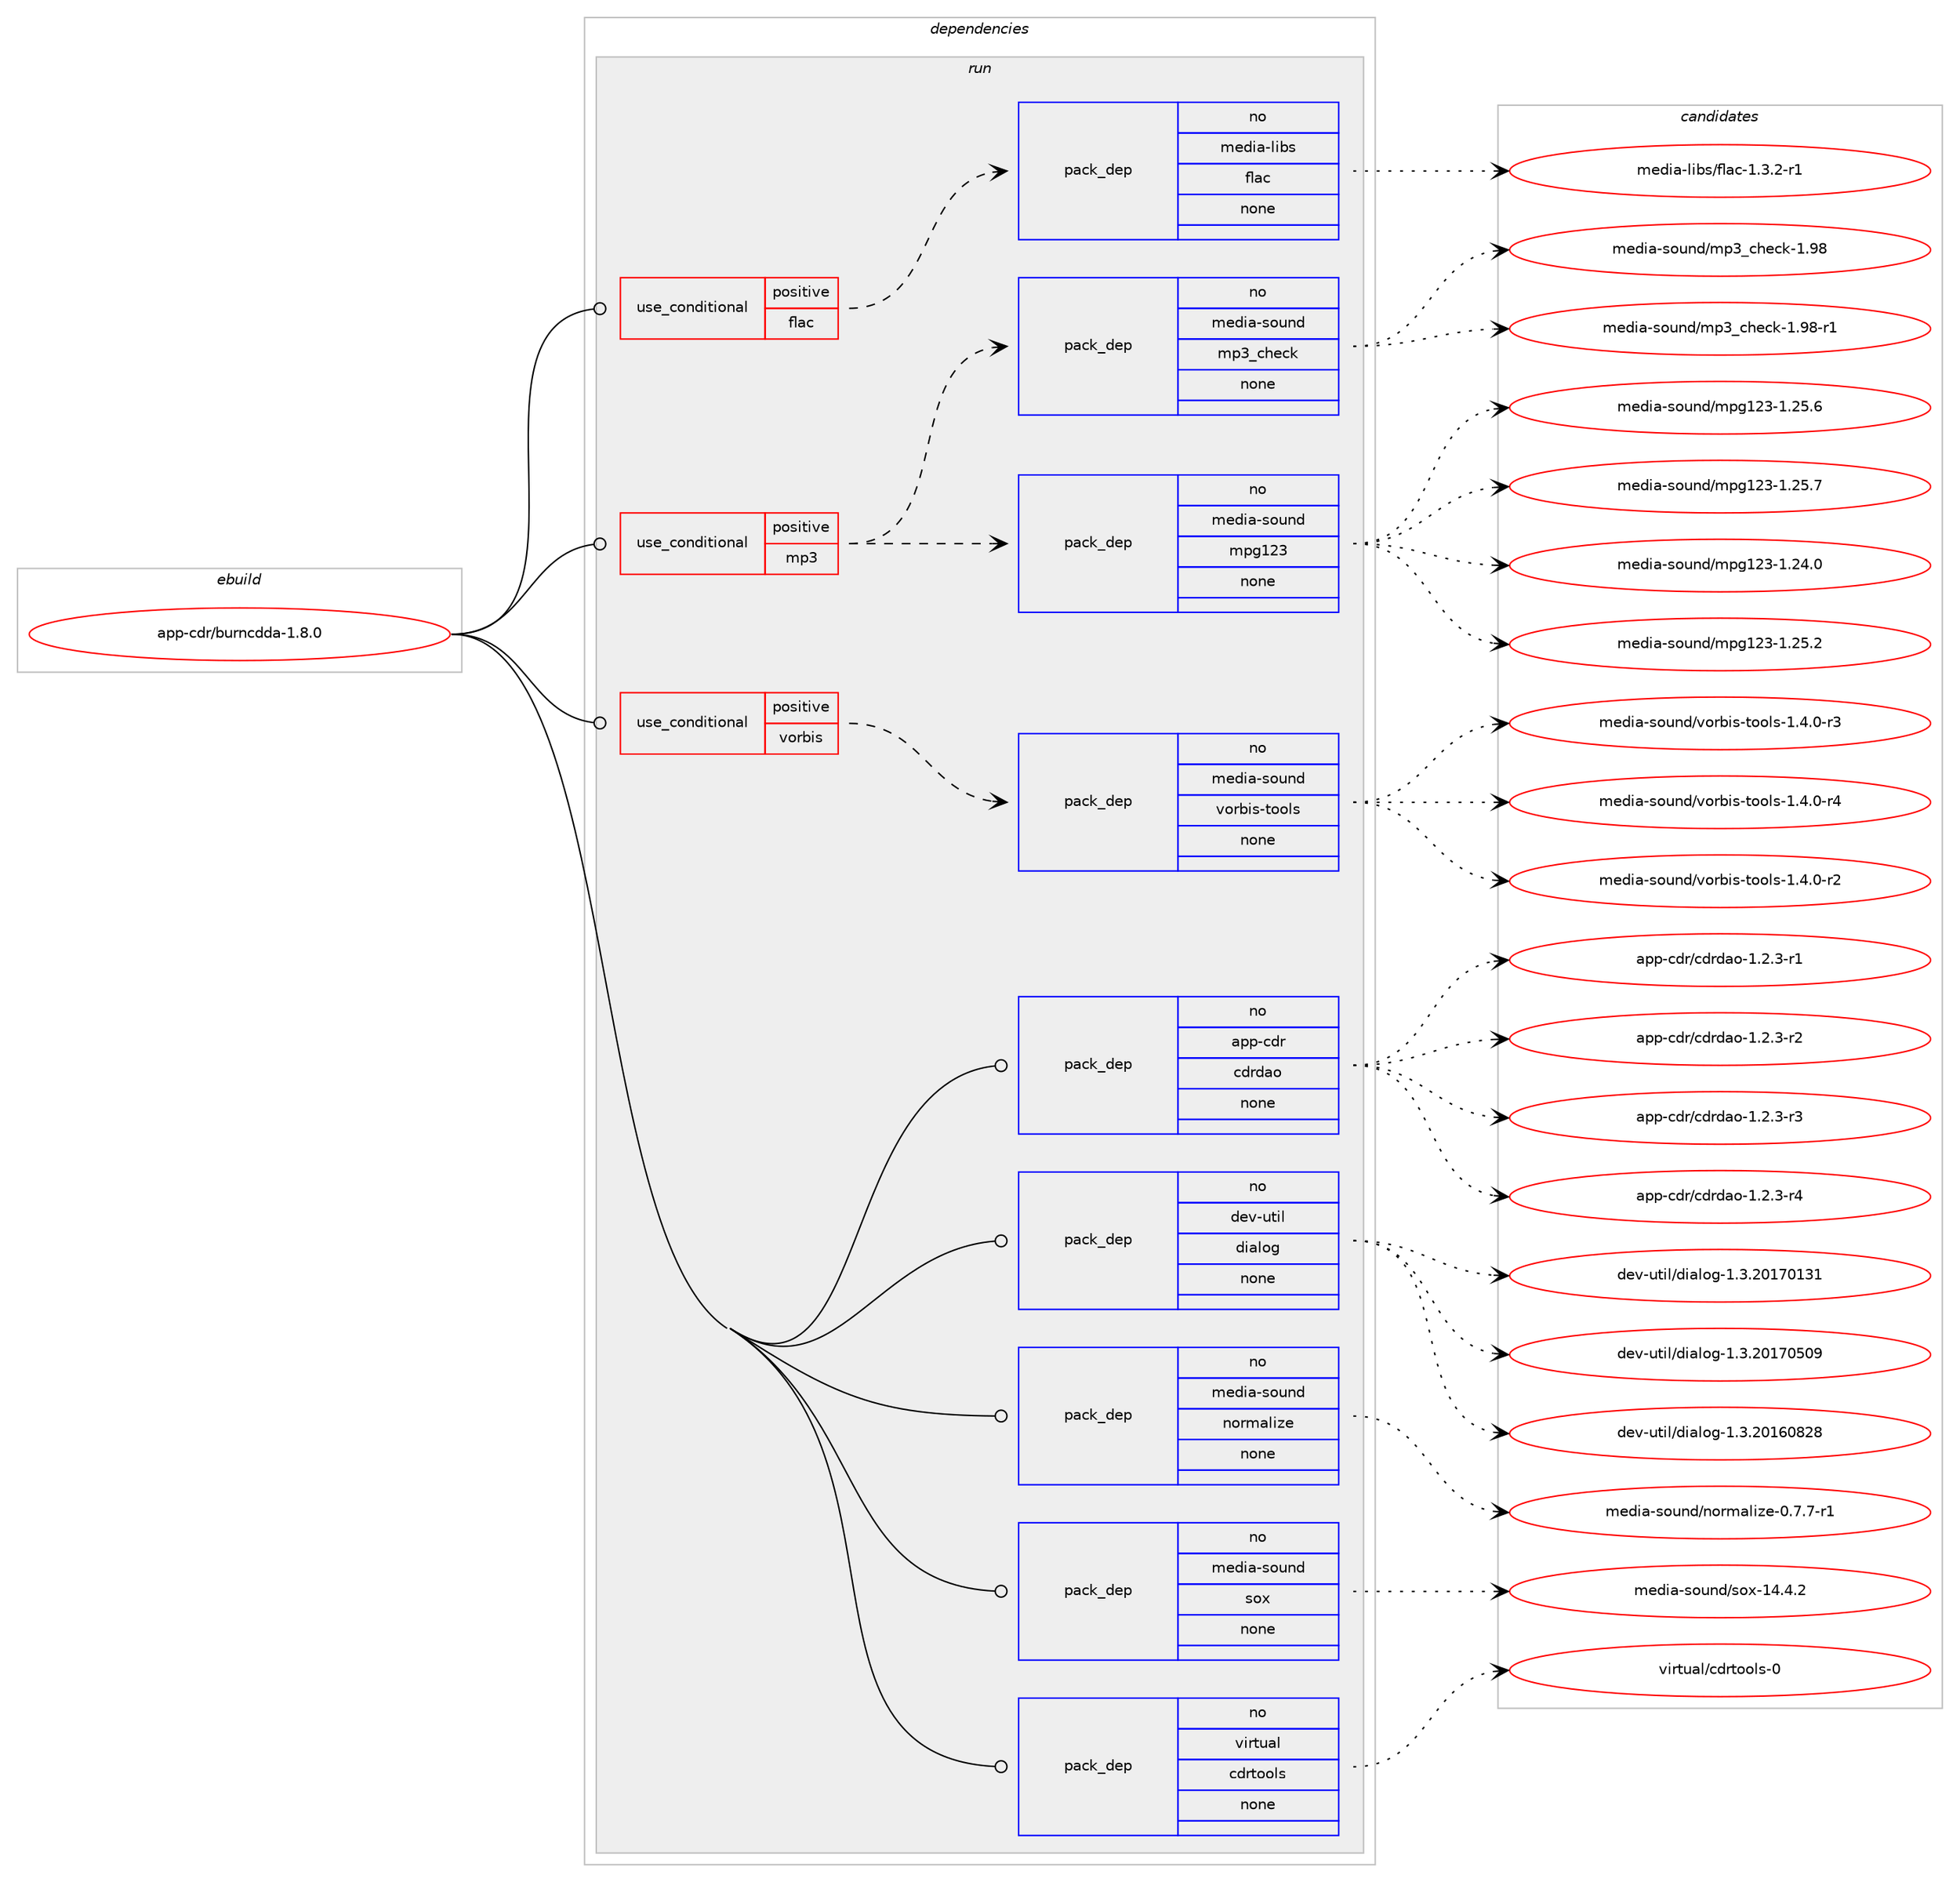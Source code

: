 digraph prolog {

# *************
# Graph options
# *************

newrank=true;
concentrate=true;
compound=true;
graph [rankdir=LR,fontname=Helvetica,fontsize=10,ranksep=1.5];#, ranksep=2.5, nodesep=0.2];
edge  [arrowhead=vee];
node  [fontname=Helvetica,fontsize=10];

# **********
# The ebuild
# **********

subgraph cluster_leftcol {
color=gray;
rank=same;
label=<<i>ebuild</i>>;
id [label="app-cdr/burncdda-1.8.0", color=red, width=4, href="../app-cdr/burncdda-1.8.0.svg"];
}

# ****************
# The dependencies
# ****************

subgraph cluster_midcol {
color=gray;
label=<<i>dependencies</i>>;
subgraph cluster_compile {
fillcolor="#eeeeee";
style=filled;
label=<<i>compile</i>>;
}
subgraph cluster_compileandrun {
fillcolor="#eeeeee";
style=filled;
label=<<i>compile and run</i>>;
}
subgraph cluster_run {
fillcolor="#eeeeee";
style=filled;
label=<<i>run</i>>;
subgraph cond3129 {
dependency11542 [label=<<TABLE BORDER="0" CELLBORDER="1" CELLSPACING="0" CELLPADDING="4"><TR><TD ROWSPAN="3" CELLPADDING="10">use_conditional</TD></TR><TR><TD>positive</TD></TR><TR><TD>flac</TD></TR></TABLE>>, shape=none, color=red];
subgraph pack8200 {
dependency11543 [label=<<TABLE BORDER="0" CELLBORDER="1" CELLSPACING="0" CELLPADDING="4" WIDTH="220"><TR><TD ROWSPAN="6" CELLPADDING="30">pack_dep</TD></TR><TR><TD WIDTH="110">no</TD></TR><TR><TD>media-libs</TD></TR><TR><TD>flac</TD></TR><TR><TD>none</TD></TR><TR><TD></TD></TR></TABLE>>, shape=none, color=blue];
}
dependency11542:e -> dependency11543:w [weight=20,style="dashed",arrowhead="vee"];
}
id:e -> dependency11542:w [weight=20,style="solid",arrowhead="odot"];
subgraph cond3130 {
dependency11544 [label=<<TABLE BORDER="0" CELLBORDER="1" CELLSPACING="0" CELLPADDING="4"><TR><TD ROWSPAN="3" CELLPADDING="10">use_conditional</TD></TR><TR><TD>positive</TD></TR><TR><TD>mp3</TD></TR></TABLE>>, shape=none, color=red];
subgraph pack8201 {
dependency11545 [label=<<TABLE BORDER="0" CELLBORDER="1" CELLSPACING="0" CELLPADDING="4" WIDTH="220"><TR><TD ROWSPAN="6" CELLPADDING="30">pack_dep</TD></TR><TR><TD WIDTH="110">no</TD></TR><TR><TD>media-sound</TD></TR><TR><TD>mpg123</TD></TR><TR><TD>none</TD></TR><TR><TD></TD></TR></TABLE>>, shape=none, color=blue];
}
dependency11544:e -> dependency11545:w [weight=20,style="dashed",arrowhead="vee"];
subgraph pack8202 {
dependency11546 [label=<<TABLE BORDER="0" CELLBORDER="1" CELLSPACING="0" CELLPADDING="4" WIDTH="220"><TR><TD ROWSPAN="6" CELLPADDING="30">pack_dep</TD></TR><TR><TD WIDTH="110">no</TD></TR><TR><TD>media-sound</TD></TR><TR><TD>mp3_check</TD></TR><TR><TD>none</TD></TR><TR><TD></TD></TR></TABLE>>, shape=none, color=blue];
}
dependency11544:e -> dependency11546:w [weight=20,style="dashed",arrowhead="vee"];
}
id:e -> dependency11544:w [weight=20,style="solid",arrowhead="odot"];
subgraph cond3131 {
dependency11547 [label=<<TABLE BORDER="0" CELLBORDER="1" CELLSPACING="0" CELLPADDING="4"><TR><TD ROWSPAN="3" CELLPADDING="10">use_conditional</TD></TR><TR><TD>positive</TD></TR><TR><TD>vorbis</TD></TR></TABLE>>, shape=none, color=red];
subgraph pack8203 {
dependency11548 [label=<<TABLE BORDER="0" CELLBORDER="1" CELLSPACING="0" CELLPADDING="4" WIDTH="220"><TR><TD ROWSPAN="6" CELLPADDING="30">pack_dep</TD></TR><TR><TD WIDTH="110">no</TD></TR><TR><TD>media-sound</TD></TR><TR><TD>vorbis-tools</TD></TR><TR><TD>none</TD></TR><TR><TD></TD></TR></TABLE>>, shape=none, color=blue];
}
dependency11547:e -> dependency11548:w [weight=20,style="dashed",arrowhead="vee"];
}
id:e -> dependency11547:w [weight=20,style="solid",arrowhead="odot"];
subgraph pack8204 {
dependency11549 [label=<<TABLE BORDER="0" CELLBORDER="1" CELLSPACING="0" CELLPADDING="4" WIDTH="220"><TR><TD ROWSPAN="6" CELLPADDING="30">pack_dep</TD></TR><TR><TD WIDTH="110">no</TD></TR><TR><TD>app-cdr</TD></TR><TR><TD>cdrdao</TD></TR><TR><TD>none</TD></TR><TR><TD></TD></TR></TABLE>>, shape=none, color=blue];
}
id:e -> dependency11549:w [weight=20,style="solid",arrowhead="odot"];
subgraph pack8205 {
dependency11550 [label=<<TABLE BORDER="0" CELLBORDER="1" CELLSPACING="0" CELLPADDING="4" WIDTH="220"><TR><TD ROWSPAN="6" CELLPADDING="30">pack_dep</TD></TR><TR><TD WIDTH="110">no</TD></TR><TR><TD>dev-util</TD></TR><TR><TD>dialog</TD></TR><TR><TD>none</TD></TR><TR><TD></TD></TR></TABLE>>, shape=none, color=blue];
}
id:e -> dependency11550:w [weight=20,style="solid",arrowhead="odot"];
subgraph pack8206 {
dependency11551 [label=<<TABLE BORDER="0" CELLBORDER="1" CELLSPACING="0" CELLPADDING="4" WIDTH="220"><TR><TD ROWSPAN="6" CELLPADDING="30">pack_dep</TD></TR><TR><TD WIDTH="110">no</TD></TR><TR><TD>media-sound</TD></TR><TR><TD>normalize</TD></TR><TR><TD>none</TD></TR><TR><TD></TD></TR></TABLE>>, shape=none, color=blue];
}
id:e -> dependency11551:w [weight=20,style="solid",arrowhead="odot"];
subgraph pack8207 {
dependency11552 [label=<<TABLE BORDER="0" CELLBORDER="1" CELLSPACING="0" CELLPADDING="4" WIDTH="220"><TR><TD ROWSPAN="6" CELLPADDING="30">pack_dep</TD></TR><TR><TD WIDTH="110">no</TD></TR><TR><TD>media-sound</TD></TR><TR><TD>sox</TD></TR><TR><TD>none</TD></TR><TR><TD></TD></TR></TABLE>>, shape=none, color=blue];
}
id:e -> dependency11552:w [weight=20,style="solid",arrowhead="odot"];
subgraph pack8208 {
dependency11553 [label=<<TABLE BORDER="0" CELLBORDER="1" CELLSPACING="0" CELLPADDING="4" WIDTH="220"><TR><TD ROWSPAN="6" CELLPADDING="30">pack_dep</TD></TR><TR><TD WIDTH="110">no</TD></TR><TR><TD>virtual</TD></TR><TR><TD>cdrtools</TD></TR><TR><TD>none</TD></TR><TR><TD></TD></TR></TABLE>>, shape=none, color=blue];
}
id:e -> dependency11553:w [weight=20,style="solid",arrowhead="odot"];
}
}

# **************
# The candidates
# **************

subgraph cluster_choices {
rank=same;
color=gray;
label=<<i>candidates</i>>;

subgraph choice8200 {
color=black;
nodesep=1;
choice1091011001059745108105981154710210897994549465146504511449 [label="media-libs/flac-1.3.2-r1", color=red, width=4,href="../media-libs/flac-1.3.2-r1.svg"];
dependency11543:e -> choice1091011001059745108105981154710210897994549465146504511449:w [style=dotted,weight="100"];
}
subgraph choice8201 {
color=black;
nodesep=1;
choice10910110010597451151111171101004710911210349505145494650524648 [label="media-sound/mpg123-1.24.0", color=red, width=4,href="../media-sound/mpg123-1.24.0.svg"];
choice10910110010597451151111171101004710911210349505145494650534650 [label="media-sound/mpg123-1.25.2", color=red, width=4,href="../media-sound/mpg123-1.25.2.svg"];
choice10910110010597451151111171101004710911210349505145494650534654 [label="media-sound/mpg123-1.25.6", color=red, width=4,href="../media-sound/mpg123-1.25.6.svg"];
choice10910110010597451151111171101004710911210349505145494650534655 [label="media-sound/mpg123-1.25.7", color=red, width=4,href="../media-sound/mpg123-1.25.7.svg"];
dependency11545:e -> choice10910110010597451151111171101004710911210349505145494650524648:w [style=dotted,weight="100"];
dependency11545:e -> choice10910110010597451151111171101004710911210349505145494650534650:w [style=dotted,weight="100"];
dependency11545:e -> choice10910110010597451151111171101004710911210349505145494650534654:w [style=dotted,weight="100"];
dependency11545:e -> choice10910110010597451151111171101004710911210349505145494650534655:w [style=dotted,weight="100"];
}
subgraph choice8202 {
color=black;
nodesep=1;
choice109101100105974511511111711010047109112519599104101991074549465756 [label="media-sound/mp3_check-1.98", color=red, width=4,href="../media-sound/mp3_check-1.98.svg"];
choice1091011001059745115111117110100471091125195991041019910745494657564511449 [label="media-sound/mp3_check-1.98-r1", color=red, width=4,href="../media-sound/mp3_check-1.98-r1.svg"];
dependency11546:e -> choice109101100105974511511111711010047109112519599104101991074549465756:w [style=dotted,weight="100"];
dependency11546:e -> choice1091011001059745115111117110100471091125195991041019910745494657564511449:w [style=dotted,weight="100"];
}
subgraph choice8203 {
color=black;
nodesep=1;
choice10910110010597451151111171101004711811111498105115451161111111081154549465246484511450 [label="media-sound/vorbis-tools-1.4.0-r2", color=red, width=4,href="../media-sound/vorbis-tools-1.4.0-r2.svg"];
choice10910110010597451151111171101004711811111498105115451161111111081154549465246484511451 [label="media-sound/vorbis-tools-1.4.0-r3", color=red, width=4,href="../media-sound/vorbis-tools-1.4.0-r3.svg"];
choice10910110010597451151111171101004711811111498105115451161111111081154549465246484511452 [label="media-sound/vorbis-tools-1.4.0-r4", color=red, width=4,href="../media-sound/vorbis-tools-1.4.0-r4.svg"];
dependency11548:e -> choice10910110010597451151111171101004711811111498105115451161111111081154549465246484511450:w [style=dotted,weight="100"];
dependency11548:e -> choice10910110010597451151111171101004711811111498105115451161111111081154549465246484511451:w [style=dotted,weight="100"];
dependency11548:e -> choice10910110010597451151111171101004711811111498105115451161111111081154549465246484511452:w [style=dotted,weight="100"];
}
subgraph choice8204 {
color=black;
nodesep=1;
choice9711211245991001144799100114100971114549465046514511449 [label="app-cdr/cdrdao-1.2.3-r1", color=red, width=4,href="../app-cdr/cdrdao-1.2.3-r1.svg"];
choice9711211245991001144799100114100971114549465046514511450 [label="app-cdr/cdrdao-1.2.3-r2", color=red, width=4,href="../app-cdr/cdrdao-1.2.3-r2.svg"];
choice9711211245991001144799100114100971114549465046514511451 [label="app-cdr/cdrdao-1.2.3-r3", color=red, width=4,href="../app-cdr/cdrdao-1.2.3-r3.svg"];
choice9711211245991001144799100114100971114549465046514511452 [label="app-cdr/cdrdao-1.2.3-r4", color=red, width=4,href="../app-cdr/cdrdao-1.2.3-r4.svg"];
dependency11549:e -> choice9711211245991001144799100114100971114549465046514511449:w [style=dotted,weight="100"];
dependency11549:e -> choice9711211245991001144799100114100971114549465046514511450:w [style=dotted,weight="100"];
dependency11549:e -> choice9711211245991001144799100114100971114549465046514511451:w [style=dotted,weight="100"];
dependency11549:e -> choice9711211245991001144799100114100971114549465046514511452:w [style=dotted,weight="100"];
}
subgraph choice8205 {
color=black;
nodesep=1;
choice10010111845117116105108471001059710811110345494651465048495448565056 [label="dev-util/dialog-1.3.20160828", color=red, width=4,href="../dev-util/dialog-1.3.20160828.svg"];
choice10010111845117116105108471001059710811110345494651465048495548495149 [label="dev-util/dialog-1.3.20170131", color=red, width=4,href="../dev-util/dialog-1.3.20170131.svg"];
choice10010111845117116105108471001059710811110345494651465048495548534857 [label="dev-util/dialog-1.3.20170509", color=red, width=4,href="../dev-util/dialog-1.3.20170509.svg"];
dependency11550:e -> choice10010111845117116105108471001059710811110345494651465048495448565056:w [style=dotted,weight="100"];
dependency11550:e -> choice10010111845117116105108471001059710811110345494651465048495548495149:w [style=dotted,weight="100"];
dependency11550:e -> choice10010111845117116105108471001059710811110345494651465048495548534857:w [style=dotted,weight="100"];
}
subgraph choice8206 {
color=black;
nodesep=1;
choice109101100105974511511111711010047110111114109971081051221014548465546554511449 [label="media-sound/normalize-0.7.7-r1", color=red, width=4,href="../media-sound/normalize-0.7.7-r1.svg"];
dependency11551:e -> choice109101100105974511511111711010047110111114109971081051221014548465546554511449:w [style=dotted,weight="100"];
}
subgraph choice8207 {
color=black;
nodesep=1;
choice10910110010597451151111171101004711511112045495246524650 [label="media-sound/sox-14.4.2", color=red, width=4,href="../media-sound/sox-14.4.2.svg"];
dependency11552:e -> choice10910110010597451151111171101004711511112045495246524650:w [style=dotted,weight="100"];
}
subgraph choice8208 {
color=black;
nodesep=1;
choice1181051141161179710847991001141161111111081154548 [label="virtual/cdrtools-0", color=red, width=4,href="../virtual/cdrtools-0.svg"];
dependency11553:e -> choice1181051141161179710847991001141161111111081154548:w [style=dotted,weight="100"];
}
}

}

